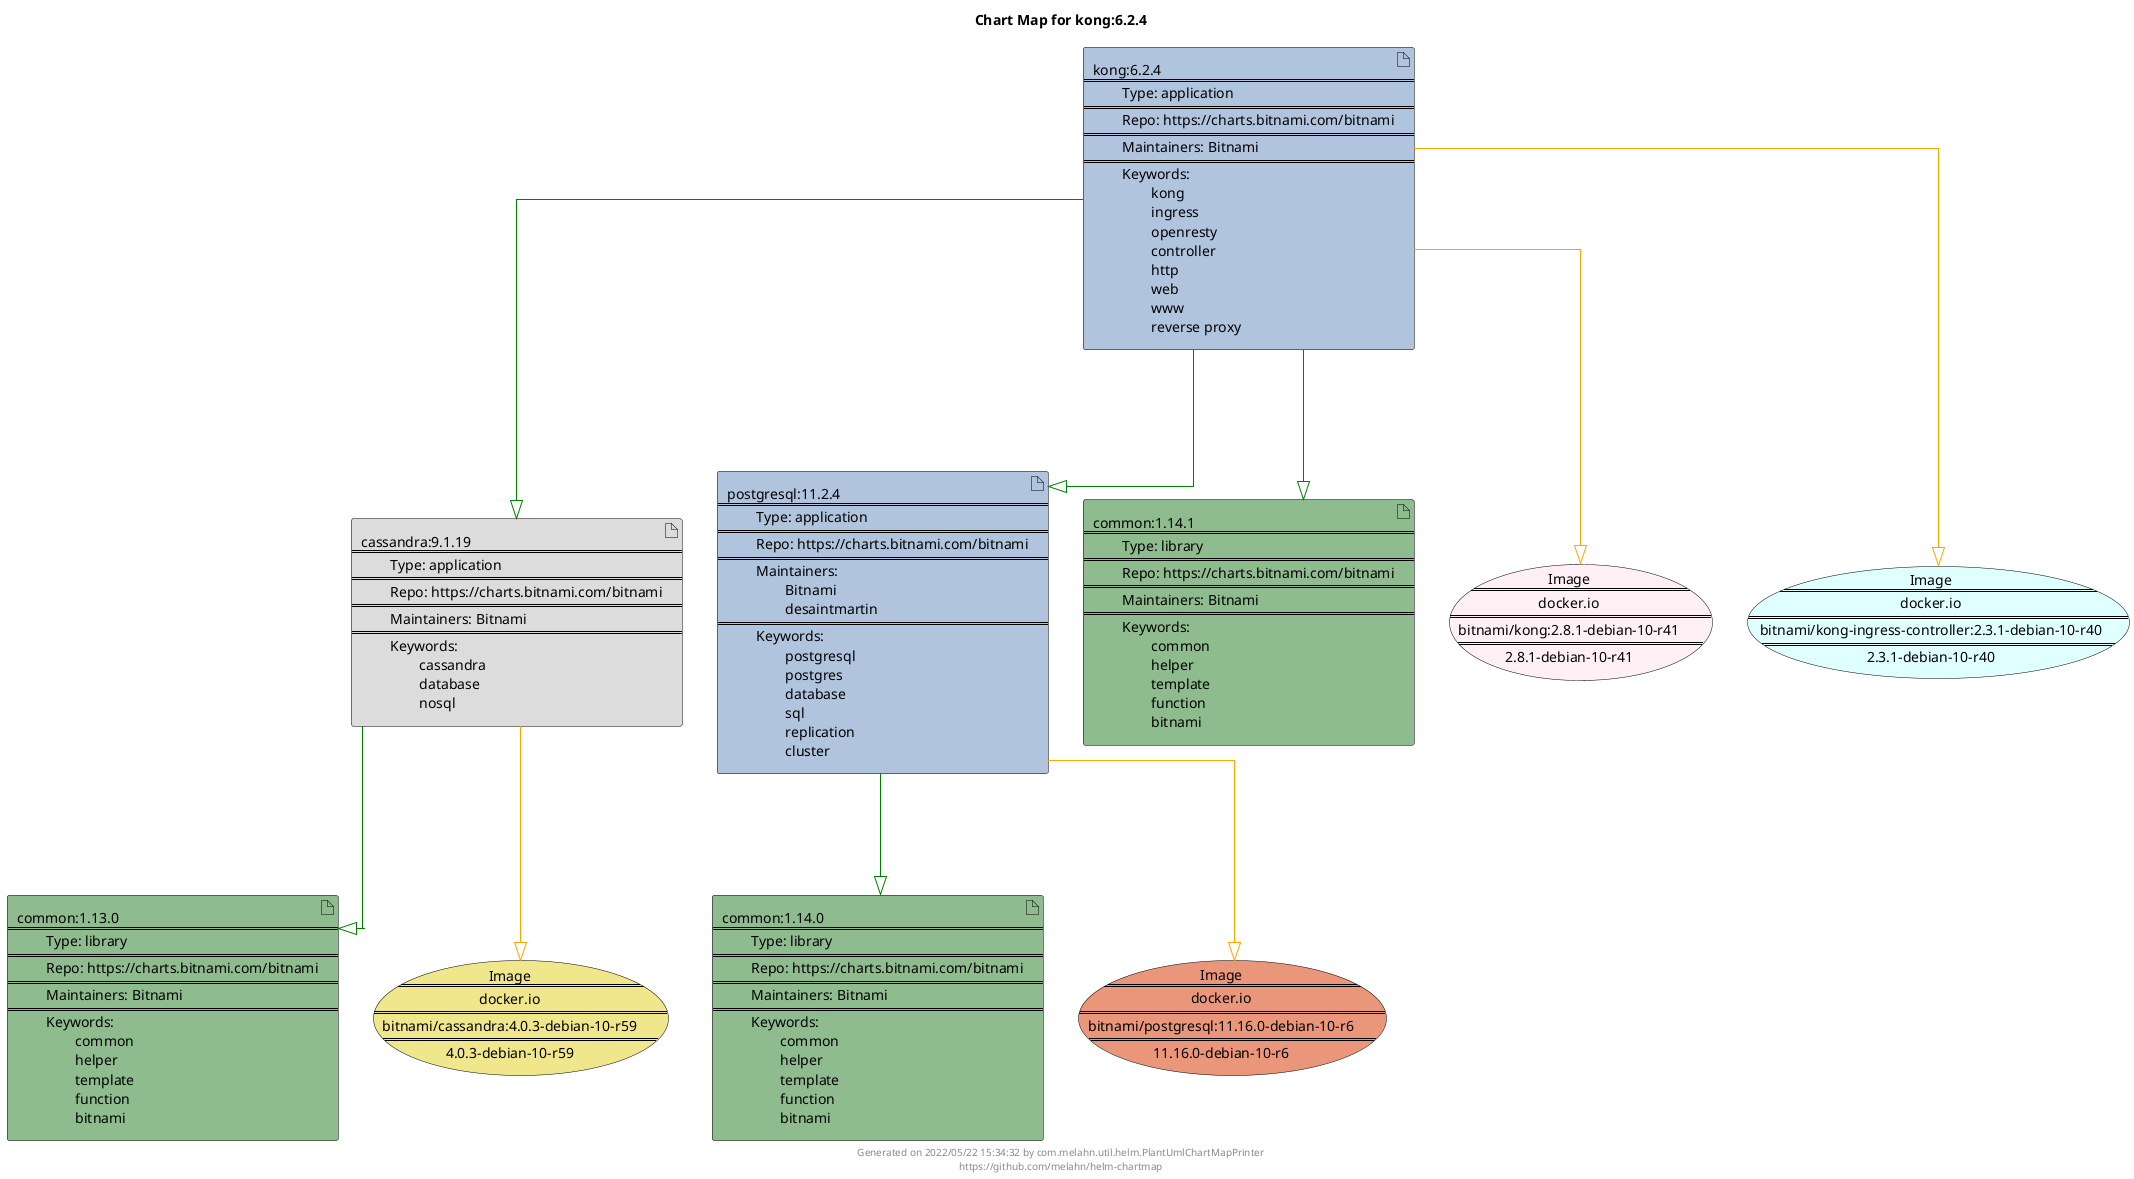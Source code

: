 @startuml
skinparam linetype ortho
skinparam backgroundColor white
skinparam usecaseBorderColor black
skinparam usecaseArrowColor LightSlateGray
skinparam artifactBorderColor black
skinparam artifactArrowColor LightSlateGray

title Chart Map for kong:6.2.4

'There are 6 referenced Helm Charts
artifact "cassandra:9.1.19\n====\n\tType: application\n====\n\tRepo: https://charts.bitnami.com/bitnami\n====\n\tMaintainers: Bitnami\n====\n\tKeywords: \n\t\tcassandra\n\t\tdatabase\n\t\tnosql" as cassandra_9_1_19 #Gainsboro
artifact "common:1.13.0\n====\n\tType: library\n====\n\tRepo: https://charts.bitnami.com/bitnami\n====\n\tMaintainers: Bitnami\n====\n\tKeywords: \n\t\tcommon\n\t\thelper\n\t\ttemplate\n\t\tfunction\n\t\tbitnami" as common_1_13_0 #DarkSeaGreen
artifact "postgresql:11.2.4\n====\n\tType: application\n====\n\tRepo: https://charts.bitnami.com/bitnami\n====\n\tMaintainers: \n\t\tBitnami\n\t\tdesaintmartin\n====\n\tKeywords: \n\t\tpostgresql\n\t\tpostgres\n\t\tdatabase\n\t\tsql\n\t\treplication\n\t\tcluster" as postgresql_11_2_4 #LightSteelBlue
artifact "kong:6.2.4\n====\n\tType: application\n====\n\tRepo: https://charts.bitnami.com/bitnami\n====\n\tMaintainers: Bitnami\n====\n\tKeywords: \n\t\tkong\n\t\tingress\n\t\topenresty\n\t\tcontroller\n\t\thttp\n\t\tweb\n\t\twww\n\t\treverse proxy" as kong_6_2_4 #LightSteelBlue
artifact "common:1.14.0\n====\n\tType: library\n====\n\tRepo: https://charts.bitnami.com/bitnami\n====\n\tMaintainers: Bitnami\n====\n\tKeywords: \n\t\tcommon\n\t\thelper\n\t\ttemplate\n\t\tfunction\n\t\tbitnami" as common_1_14_0 #DarkSeaGreen
artifact "common:1.14.1\n====\n\tType: library\n====\n\tRepo: https://charts.bitnami.com/bitnami\n====\n\tMaintainers: Bitnami\n====\n\tKeywords: \n\t\tcommon\n\t\thelper\n\t\ttemplate\n\t\tfunction\n\t\tbitnami" as common_1_14_1 #DarkSeaGreen

'There are 4 referenced Docker Images
usecase "Image\n====\ndocker.io\n====\nbitnami/cassandra:4.0.3-debian-10-r59\n====\n4.0.3-debian-10-r59" as docker_io_bitnami_cassandra_4_0_3_debian_10_r59 #Khaki
usecase "Image\n====\ndocker.io\n====\nbitnami/kong:2.8.1-debian-10-r41\n====\n2.8.1-debian-10-r41" as docker_io_bitnami_kong_2_8_1_debian_10_r41 #LavenderBlush
usecase "Image\n====\ndocker.io\n====\nbitnami/postgresql:11.16.0-debian-10-r6\n====\n11.16.0-debian-10-r6" as docker_io_bitnami_postgresql_11_16_0_debian_10_r6 #DarkSalmon
usecase "Image\n====\ndocker.io\n====\nbitnami/kong-ingress-controller:2.3.1-debian-10-r40\n====\n2.3.1-debian-10-r40" as docker_io_bitnami_kong_ingress_controller_2_3_1_debian_10_r40 #LightCyan

'Chart Dependencies
kong_6_2_4--[#green]-|>postgresql_11_2_4
postgresql_11_2_4--[#green]-|>common_1_14_0
kong_6_2_4--[#green]-|>cassandra_9_1_19
cassandra_9_1_19--[#green]-|>common_1_13_0
kong_6_2_4--[#green]-|>common_1_14_1
cassandra_9_1_19--[#orange]-|>docker_io_bitnami_cassandra_4_0_3_debian_10_r59
postgresql_11_2_4--[#orange]-|>docker_io_bitnami_postgresql_11_16_0_debian_10_r6
kong_6_2_4--[#orange]-|>docker_io_bitnami_kong_2_8_1_debian_10_r41
kong_6_2_4--[#orange]-|>docker_io_bitnami_kong_ingress_controller_2_3_1_debian_10_r40

center footer Generated on 2022/05/22 15:34:32 by com.melahn.util.helm.PlantUmlChartMapPrinter\nhttps://github.com/melahn/helm-chartmap
@enduml
